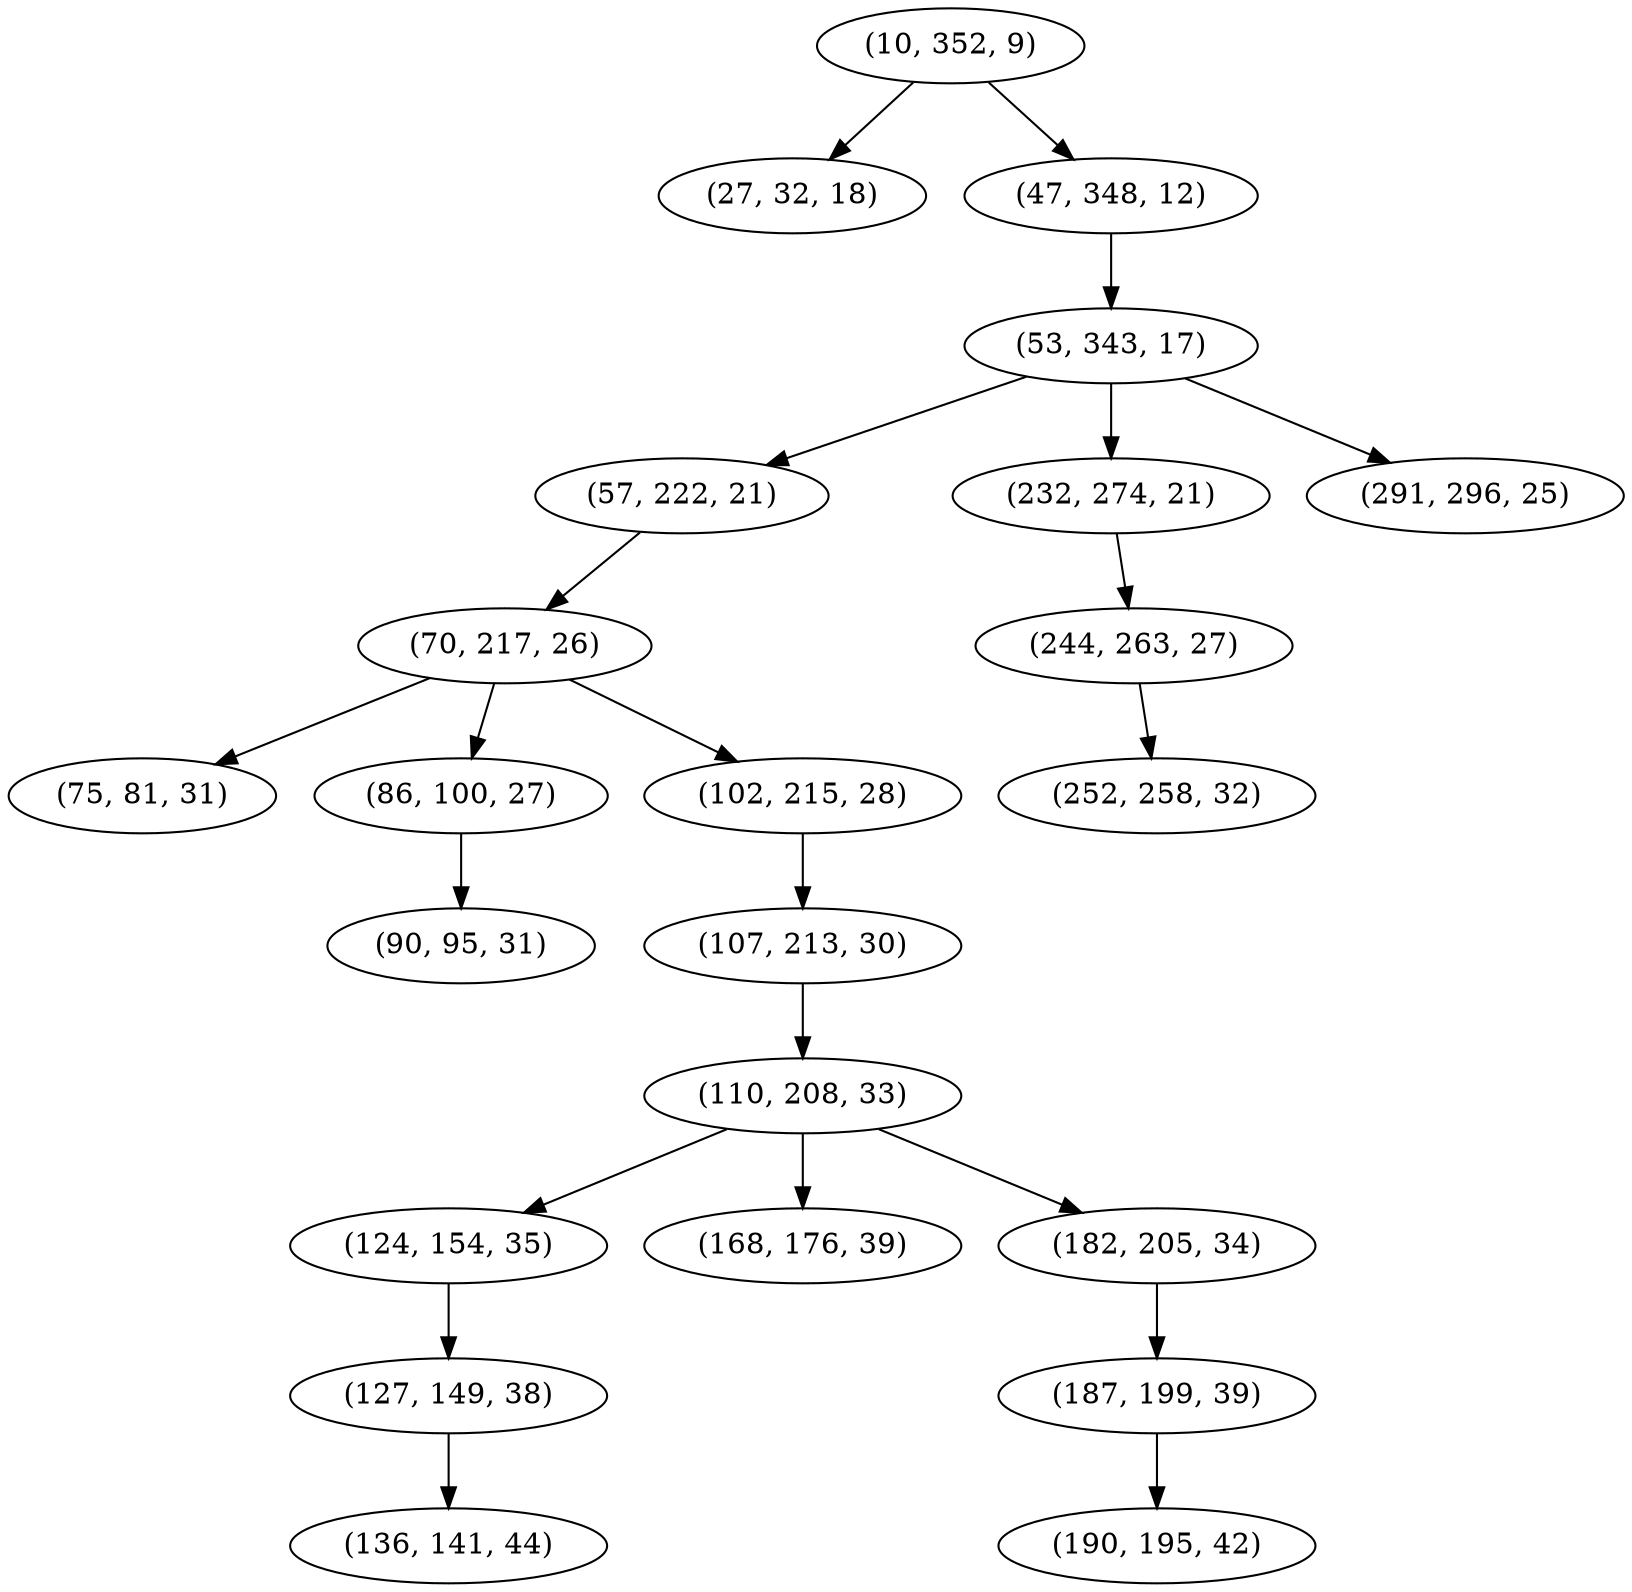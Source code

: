 digraph tree {
    "(10, 352, 9)";
    "(27, 32, 18)";
    "(47, 348, 12)";
    "(53, 343, 17)";
    "(57, 222, 21)";
    "(70, 217, 26)";
    "(75, 81, 31)";
    "(86, 100, 27)";
    "(90, 95, 31)";
    "(102, 215, 28)";
    "(107, 213, 30)";
    "(110, 208, 33)";
    "(124, 154, 35)";
    "(127, 149, 38)";
    "(136, 141, 44)";
    "(168, 176, 39)";
    "(182, 205, 34)";
    "(187, 199, 39)";
    "(190, 195, 42)";
    "(232, 274, 21)";
    "(244, 263, 27)";
    "(252, 258, 32)";
    "(291, 296, 25)";
    "(10, 352, 9)" -> "(27, 32, 18)";
    "(10, 352, 9)" -> "(47, 348, 12)";
    "(47, 348, 12)" -> "(53, 343, 17)";
    "(53, 343, 17)" -> "(57, 222, 21)";
    "(53, 343, 17)" -> "(232, 274, 21)";
    "(53, 343, 17)" -> "(291, 296, 25)";
    "(57, 222, 21)" -> "(70, 217, 26)";
    "(70, 217, 26)" -> "(75, 81, 31)";
    "(70, 217, 26)" -> "(86, 100, 27)";
    "(70, 217, 26)" -> "(102, 215, 28)";
    "(86, 100, 27)" -> "(90, 95, 31)";
    "(102, 215, 28)" -> "(107, 213, 30)";
    "(107, 213, 30)" -> "(110, 208, 33)";
    "(110, 208, 33)" -> "(124, 154, 35)";
    "(110, 208, 33)" -> "(168, 176, 39)";
    "(110, 208, 33)" -> "(182, 205, 34)";
    "(124, 154, 35)" -> "(127, 149, 38)";
    "(127, 149, 38)" -> "(136, 141, 44)";
    "(182, 205, 34)" -> "(187, 199, 39)";
    "(187, 199, 39)" -> "(190, 195, 42)";
    "(232, 274, 21)" -> "(244, 263, 27)";
    "(244, 263, 27)" -> "(252, 258, 32)";
}
